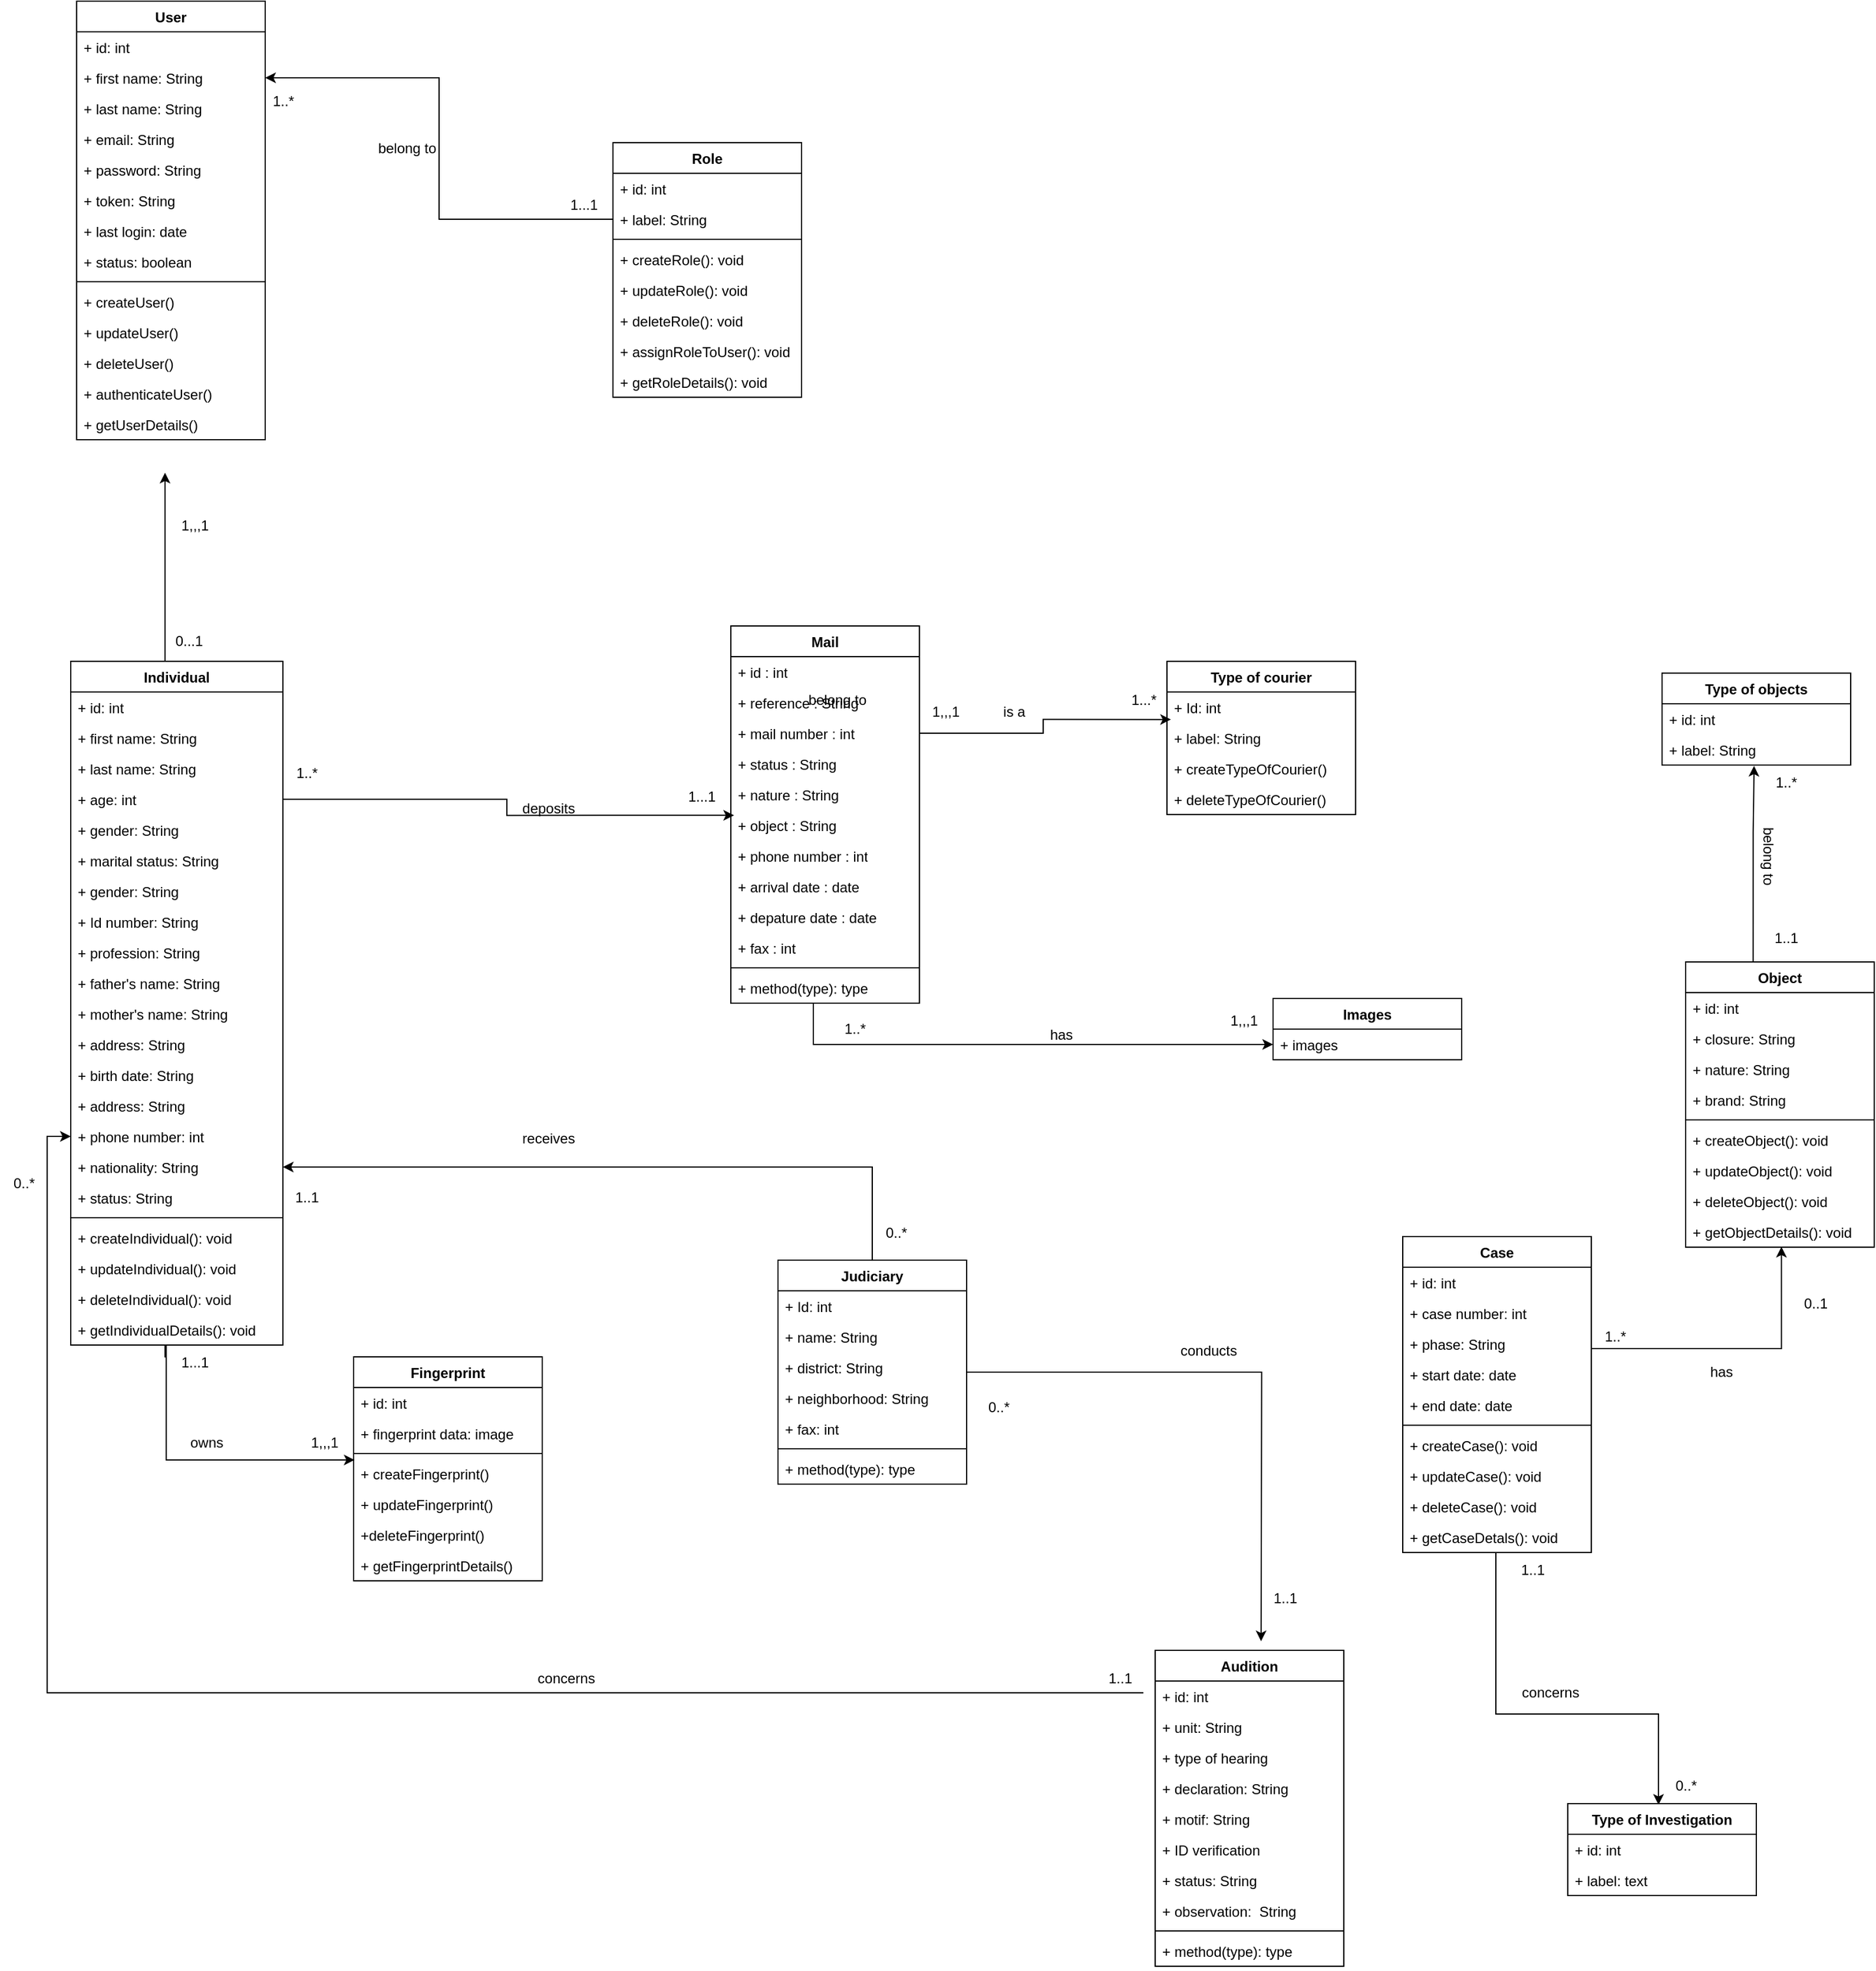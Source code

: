 <mxfile version="24.6.4" type="github" pages="2">
  <diagram name="Classdigram" id="vn9K8ugdKK19ClH5_ukw">
    <mxGraphModel dx="1034" dy="1628" grid="1" gridSize="10" guides="1" tooltips="1" connect="1" arrows="1" fold="1" page="1" pageScale="1" pageWidth="827" pageHeight="1169" math="0" shadow="0">
      <root>
        <mxCell id="0" />
        <mxCell id="1" parent="0" />
        <mxCell id="R2N7xP3j_3x28MJ2ADYX-1" value="User" style="swimlane;fontStyle=1;align=center;verticalAlign=top;childLayout=stackLayout;horizontal=1;startSize=26;horizontalStack=0;resizeParent=1;resizeParentMax=0;resizeLast=0;collapsible=1;marginBottom=0;whiteSpace=wrap;html=1;" parent="1" vertex="1">
          <mxGeometry x="65" y="-230" width="160" height="372" as="geometry" />
        </mxCell>
        <mxCell id="R2N7xP3j_3x28MJ2ADYX-2" value="+ id: int" style="text;strokeColor=none;fillColor=none;align=left;verticalAlign=top;spacingLeft=4;spacingRight=4;overflow=hidden;rotatable=0;points=[[0,0.5],[1,0.5]];portConstraint=eastwest;whiteSpace=wrap;html=1;" parent="R2N7xP3j_3x28MJ2ADYX-1" vertex="1">
          <mxGeometry y="26" width="160" height="26" as="geometry" />
        </mxCell>
        <mxCell id="R2N7xP3j_3x28MJ2ADYX-14" value="+ first name: String" style="text;strokeColor=none;fillColor=none;align=left;verticalAlign=top;spacingLeft=4;spacingRight=4;overflow=hidden;rotatable=0;points=[[0,0.5],[1,0.5]];portConstraint=eastwest;whiteSpace=wrap;html=1;" parent="R2N7xP3j_3x28MJ2ADYX-1" vertex="1">
          <mxGeometry y="52" width="160" height="26" as="geometry" />
        </mxCell>
        <mxCell id="R2N7xP3j_3x28MJ2ADYX-13" value="+ last name: String" style="text;strokeColor=none;fillColor=none;align=left;verticalAlign=top;spacingLeft=4;spacingRight=4;overflow=hidden;rotatable=0;points=[[0,0.5],[1,0.5]];portConstraint=eastwest;whiteSpace=wrap;html=1;" parent="R2N7xP3j_3x28MJ2ADYX-1" vertex="1">
          <mxGeometry y="78" width="160" height="26" as="geometry" />
        </mxCell>
        <mxCell id="R2N7xP3j_3x28MJ2ADYX-17" value="+ email: String" style="text;strokeColor=none;fillColor=none;align=left;verticalAlign=top;spacingLeft=4;spacingRight=4;overflow=hidden;rotatable=0;points=[[0,0.5],[1,0.5]];portConstraint=eastwest;whiteSpace=wrap;html=1;" parent="R2N7xP3j_3x28MJ2ADYX-1" vertex="1">
          <mxGeometry y="104" width="160" height="26" as="geometry" />
        </mxCell>
        <mxCell id="R2N7xP3j_3x28MJ2ADYX-16" value="+ password: String" style="text;strokeColor=none;fillColor=none;align=left;verticalAlign=top;spacingLeft=4;spacingRight=4;overflow=hidden;rotatable=0;points=[[0,0.5],[1,0.5]];portConstraint=eastwest;whiteSpace=wrap;html=1;" parent="R2N7xP3j_3x28MJ2ADYX-1" vertex="1">
          <mxGeometry y="130" width="160" height="26" as="geometry" />
        </mxCell>
        <mxCell id="R2N7xP3j_3x28MJ2ADYX-18" value="+ token: String" style="text;strokeColor=none;fillColor=none;align=left;verticalAlign=top;spacingLeft=4;spacingRight=4;overflow=hidden;rotatable=0;points=[[0,0.5],[1,0.5]];portConstraint=eastwest;whiteSpace=wrap;html=1;" parent="R2N7xP3j_3x28MJ2ADYX-1" vertex="1">
          <mxGeometry y="156" width="160" height="26" as="geometry" />
        </mxCell>
        <mxCell id="R2N7xP3j_3x28MJ2ADYX-20" value="+ last login: date" style="text;strokeColor=none;fillColor=none;align=left;verticalAlign=top;spacingLeft=4;spacingRight=4;overflow=hidden;rotatable=0;points=[[0,0.5],[1,0.5]];portConstraint=eastwest;whiteSpace=wrap;html=1;" parent="R2N7xP3j_3x28MJ2ADYX-1" vertex="1">
          <mxGeometry y="182" width="160" height="26" as="geometry" />
        </mxCell>
        <mxCell id="R2N7xP3j_3x28MJ2ADYX-19" value="+ status: boolean" style="text;strokeColor=none;fillColor=none;align=left;verticalAlign=top;spacingLeft=4;spacingRight=4;overflow=hidden;rotatable=0;points=[[0,0.5],[1,0.5]];portConstraint=eastwest;whiteSpace=wrap;html=1;" parent="R2N7xP3j_3x28MJ2ADYX-1" vertex="1">
          <mxGeometry y="208" width="160" height="26" as="geometry" />
        </mxCell>
        <mxCell id="R2N7xP3j_3x28MJ2ADYX-3" value="" style="line;strokeWidth=1;fillColor=none;align=left;verticalAlign=middle;spacingTop=-1;spacingLeft=3;spacingRight=3;rotatable=0;labelPosition=right;points=[];portConstraint=eastwest;strokeColor=inherit;" parent="R2N7xP3j_3x28MJ2ADYX-1" vertex="1">
          <mxGeometry y="234" width="160" height="8" as="geometry" />
        </mxCell>
        <mxCell id="R2N7xP3j_3x28MJ2ADYX-4" value="+ createUser()" style="text;strokeColor=none;fillColor=none;align=left;verticalAlign=top;spacingLeft=4;spacingRight=4;overflow=hidden;rotatable=0;points=[[0,0.5],[1,0.5]];portConstraint=eastwest;whiteSpace=wrap;html=1;" parent="R2N7xP3j_3x28MJ2ADYX-1" vertex="1">
          <mxGeometry y="242" width="160" height="26" as="geometry" />
        </mxCell>
        <mxCell id="VdqHm_Va65Y9FUWxIP6M-1" value="+ updateUser()" style="text;strokeColor=none;fillColor=none;align=left;verticalAlign=top;spacingLeft=4;spacingRight=4;overflow=hidden;rotatable=0;points=[[0,0.5],[1,0.5]];portConstraint=eastwest;whiteSpace=wrap;html=1;" parent="R2N7xP3j_3x28MJ2ADYX-1" vertex="1">
          <mxGeometry y="268" width="160" height="26" as="geometry" />
        </mxCell>
        <mxCell id="VdqHm_Va65Y9FUWxIP6M-2" value="+ deleteUser()" style="text;strokeColor=none;fillColor=none;align=left;verticalAlign=top;spacingLeft=4;spacingRight=4;overflow=hidden;rotatable=0;points=[[0,0.5],[1,0.5]];portConstraint=eastwest;whiteSpace=wrap;html=1;" parent="R2N7xP3j_3x28MJ2ADYX-1" vertex="1">
          <mxGeometry y="294" width="160" height="26" as="geometry" />
        </mxCell>
        <mxCell id="VdqHm_Va65Y9FUWxIP6M-3" value="+ authenticateUser()" style="text;strokeColor=none;fillColor=none;align=left;verticalAlign=top;spacingLeft=4;spacingRight=4;overflow=hidden;rotatable=0;points=[[0,0.5],[1,0.5]];portConstraint=eastwest;whiteSpace=wrap;html=1;" parent="R2N7xP3j_3x28MJ2ADYX-1" vertex="1">
          <mxGeometry y="320" width="160" height="26" as="geometry" />
        </mxCell>
        <mxCell id="VdqHm_Va65Y9FUWxIP6M-4" value="+ getUserDetails()" style="text;strokeColor=none;fillColor=none;align=left;verticalAlign=top;spacingLeft=4;spacingRight=4;overflow=hidden;rotatable=0;points=[[0,0.5],[1,0.5]];portConstraint=eastwest;whiteSpace=wrap;html=1;" parent="R2N7xP3j_3x28MJ2ADYX-1" vertex="1">
          <mxGeometry y="346" width="160" height="26" as="geometry" />
        </mxCell>
        <mxCell id="R2N7xP3j_3x28MJ2ADYX-5" value="Role" style="swimlane;fontStyle=1;align=center;verticalAlign=top;childLayout=stackLayout;horizontal=1;startSize=26;horizontalStack=0;resizeParent=1;resizeParentMax=0;resizeLast=0;collapsible=1;marginBottom=0;whiteSpace=wrap;html=1;" parent="1" vertex="1">
          <mxGeometry x="520" y="-110" width="160" height="216" as="geometry" />
        </mxCell>
        <mxCell id="R2N7xP3j_3x28MJ2ADYX-21" value="+ id: int" style="text;strokeColor=none;fillColor=none;align=left;verticalAlign=top;spacingLeft=4;spacingRight=4;overflow=hidden;rotatable=0;points=[[0,0.5],[1,0.5]];portConstraint=eastwest;whiteSpace=wrap;html=1;" parent="R2N7xP3j_3x28MJ2ADYX-5" vertex="1">
          <mxGeometry y="26" width="160" height="26" as="geometry" />
        </mxCell>
        <mxCell id="R2N7xP3j_3x28MJ2ADYX-6" value="+ label: String" style="text;strokeColor=none;fillColor=none;align=left;verticalAlign=top;spacingLeft=4;spacingRight=4;overflow=hidden;rotatable=0;points=[[0,0.5],[1,0.5]];portConstraint=eastwest;whiteSpace=wrap;html=1;" parent="R2N7xP3j_3x28MJ2ADYX-5" vertex="1">
          <mxGeometry y="52" width="160" height="26" as="geometry" />
        </mxCell>
        <mxCell id="R2N7xP3j_3x28MJ2ADYX-7" value="" style="line;strokeWidth=1;fillColor=none;align=left;verticalAlign=middle;spacingTop=-1;spacingLeft=3;spacingRight=3;rotatable=0;labelPosition=right;points=[];portConstraint=eastwest;strokeColor=inherit;" parent="R2N7xP3j_3x28MJ2ADYX-5" vertex="1">
          <mxGeometry y="78" width="160" height="8" as="geometry" />
        </mxCell>
        <mxCell id="R2N7xP3j_3x28MJ2ADYX-8" value="+ createRole(): void" style="text;strokeColor=none;fillColor=none;align=left;verticalAlign=top;spacingLeft=4;spacingRight=4;overflow=hidden;rotatable=0;points=[[0,0.5],[1,0.5]];portConstraint=eastwest;whiteSpace=wrap;html=1;" parent="R2N7xP3j_3x28MJ2ADYX-5" vertex="1">
          <mxGeometry y="86" width="160" height="26" as="geometry" />
        </mxCell>
        <mxCell id="VdqHm_Va65Y9FUWxIP6M-5" value="+ updateRole(): void" style="text;strokeColor=none;fillColor=none;align=left;verticalAlign=top;spacingLeft=4;spacingRight=4;overflow=hidden;rotatable=0;points=[[0,0.5],[1,0.5]];portConstraint=eastwest;whiteSpace=wrap;html=1;" parent="R2N7xP3j_3x28MJ2ADYX-5" vertex="1">
          <mxGeometry y="112" width="160" height="26" as="geometry" />
        </mxCell>
        <mxCell id="VdqHm_Va65Y9FUWxIP6M-6" value="+ deleteRole(): void" style="text;strokeColor=none;fillColor=none;align=left;verticalAlign=top;spacingLeft=4;spacingRight=4;overflow=hidden;rotatable=0;points=[[0,0.5],[1,0.5]];portConstraint=eastwest;whiteSpace=wrap;html=1;" parent="R2N7xP3j_3x28MJ2ADYX-5" vertex="1">
          <mxGeometry y="138" width="160" height="26" as="geometry" />
        </mxCell>
        <mxCell id="VdqHm_Va65Y9FUWxIP6M-7" value="+ assignRoleToUser(): void" style="text;strokeColor=none;fillColor=none;align=left;verticalAlign=top;spacingLeft=4;spacingRight=4;overflow=hidden;rotatable=0;points=[[0,0.5],[1,0.5]];portConstraint=eastwest;whiteSpace=wrap;html=1;" parent="R2N7xP3j_3x28MJ2ADYX-5" vertex="1">
          <mxGeometry y="164" width="160" height="26" as="geometry" />
        </mxCell>
        <mxCell id="VdqHm_Va65Y9FUWxIP6M-8" value="+ getRoleDetails(): void" style="text;strokeColor=none;fillColor=none;align=left;verticalAlign=top;spacingLeft=4;spacingRight=4;overflow=hidden;rotatable=0;points=[[0,0.5],[1,0.5]];portConstraint=eastwest;whiteSpace=wrap;html=1;" parent="R2N7xP3j_3x28MJ2ADYX-5" vertex="1">
          <mxGeometry y="190" width="160" height="26" as="geometry" />
        </mxCell>
        <mxCell id="R2N7xP3j_3x28MJ2ADYX-9" value="Individual&lt;div&gt;&lt;br&gt;&lt;/div&gt;" style="swimlane;fontStyle=1;align=center;verticalAlign=top;childLayout=stackLayout;horizontal=1;startSize=26;horizontalStack=0;resizeParent=1;resizeParentMax=0;resizeLast=0;collapsible=1;marginBottom=0;whiteSpace=wrap;html=1;" parent="1" vertex="1">
          <mxGeometry x="60" y="330" width="180" height="580" as="geometry" />
        </mxCell>
        <mxCell id="R2N7xP3j_3x28MJ2ADYX-10" value="+ id: int" style="text;strokeColor=none;fillColor=none;align=left;verticalAlign=top;spacingLeft=4;spacingRight=4;overflow=hidden;rotatable=0;points=[[0,0.5],[1,0.5]];portConstraint=eastwest;whiteSpace=wrap;html=1;" parent="R2N7xP3j_3x28MJ2ADYX-9" vertex="1">
          <mxGeometry y="26" width="180" height="26" as="geometry" />
        </mxCell>
        <mxCell id="R2N7xP3j_3x28MJ2ADYX-27" value="+ first name: String" style="text;strokeColor=none;fillColor=none;align=left;verticalAlign=top;spacingLeft=4;spacingRight=4;overflow=hidden;rotatable=0;points=[[0,0.5],[1,0.5]];portConstraint=eastwest;whiteSpace=wrap;html=1;" parent="R2N7xP3j_3x28MJ2ADYX-9" vertex="1">
          <mxGeometry y="52" width="180" height="26" as="geometry" />
        </mxCell>
        <mxCell id="R2N7xP3j_3x28MJ2ADYX-26" value="+ last name: String" style="text;strokeColor=none;fillColor=none;align=left;verticalAlign=top;spacingLeft=4;spacingRight=4;overflow=hidden;rotatable=0;points=[[0,0.5],[1,0.5]];portConstraint=eastwest;whiteSpace=wrap;html=1;" parent="R2N7xP3j_3x28MJ2ADYX-9" vertex="1">
          <mxGeometry y="78" width="180" height="26" as="geometry" />
        </mxCell>
        <mxCell id="R2N7xP3j_3x28MJ2ADYX-30" value="+ age: int" style="text;strokeColor=none;fillColor=none;align=left;verticalAlign=top;spacingLeft=4;spacingRight=4;overflow=hidden;rotatable=0;points=[[0,0.5],[1,0.5]];portConstraint=eastwest;whiteSpace=wrap;html=1;" parent="R2N7xP3j_3x28MJ2ADYX-9" vertex="1">
          <mxGeometry y="104" width="180" height="26" as="geometry" />
        </mxCell>
        <mxCell id="R2N7xP3j_3x28MJ2ADYX-28" value="+ gender: String" style="text;strokeColor=none;fillColor=none;align=left;verticalAlign=top;spacingLeft=4;spacingRight=4;overflow=hidden;rotatable=0;points=[[0,0.5],[1,0.5]];portConstraint=eastwest;whiteSpace=wrap;html=1;" parent="R2N7xP3j_3x28MJ2ADYX-9" vertex="1">
          <mxGeometry y="130" width="180" height="26" as="geometry" />
        </mxCell>
        <mxCell id="R2N7xP3j_3x28MJ2ADYX-29" value="+ marital status: String" style="text;strokeColor=none;fillColor=none;align=left;verticalAlign=top;spacingLeft=4;spacingRight=4;overflow=hidden;rotatable=0;points=[[0,0.5],[1,0.5]];portConstraint=eastwest;whiteSpace=wrap;html=1;" parent="R2N7xP3j_3x28MJ2ADYX-9" vertex="1">
          <mxGeometry y="156" width="180" height="26" as="geometry" />
        </mxCell>
        <mxCell id="R2N7xP3j_3x28MJ2ADYX-32" value="+ gender: String" style="text;strokeColor=none;fillColor=none;align=left;verticalAlign=top;spacingLeft=4;spacingRight=4;overflow=hidden;rotatable=0;points=[[0,0.5],[1,0.5]];portConstraint=eastwest;whiteSpace=wrap;html=1;" parent="R2N7xP3j_3x28MJ2ADYX-9" vertex="1">
          <mxGeometry y="182" width="180" height="26" as="geometry" />
        </mxCell>
        <mxCell id="R2N7xP3j_3x28MJ2ADYX-33" value="+ Id number: String" style="text;strokeColor=none;fillColor=none;align=left;verticalAlign=top;spacingLeft=4;spacingRight=4;overflow=hidden;rotatable=0;points=[[0,0.5],[1,0.5]];portConstraint=eastwest;whiteSpace=wrap;html=1;" parent="R2N7xP3j_3x28MJ2ADYX-9" vertex="1">
          <mxGeometry y="208" width="180" height="26" as="geometry" />
        </mxCell>
        <mxCell id="R2N7xP3j_3x28MJ2ADYX-31" value="+ profession: String" style="text;strokeColor=none;fillColor=none;align=left;verticalAlign=top;spacingLeft=4;spacingRight=4;overflow=hidden;rotatable=0;points=[[0,0.5],[1,0.5]];portConstraint=eastwest;whiteSpace=wrap;html=1;" parent="R2N7xP3j_3x28MJ2ADYX-9" vertex="1">
          <mxGeometry y="234" width="180" height="26" as="geometry" />
        </mxCell>
        <mxCell id="R2N7xP3j_3x28MJ2ADYX-34" value="+ father&#39;s name: String" style="text;strokeColor=none;fillColor=none;align=left;verticalAlign=top;spacingLeft=4;spacingRight=4;overflow=hidden;rotatable=0;points=[[0,0.5],[1,0.5]];portConstraint=eastwest;whiteSpace=wrap;html=1;" parent="R2N7xP3j_3x28MJ2ADYX-9" vertex="1">
          <mxGeometry y="260" width="180" height="26" as="geometry" />
        </mxCell>
        <mxCell id="R2N7xP3j_3x28MJ2ADYX-38" value="+ mother&#39;s name: String" style="text;strokeColor=none;fillColor=none;align=left;verticalAlign=top;spacingLeft=4;spacingRight=4;overflow=hidden;rotatable=0;points=[[0,0.5],[1,0.5]];portConstraint=eastwest;whiteSpace=wrap;html=1;" parent="R2N7xP3j_3x28MJ2ADYX-9" vertex="1">
          <mxGeometry y="286" width="180" height="26" as="geometry" />
        </mxCell>
        <mxCell id="R2N7xP3j_3x28MJ2ADYX-37" value="+ address: String" style="text;strokeColor=none;fillColor=none;align=left;verticalAlign=top;spacingLeft=4;spacingRight=4;overflow=hidden;rotatable=0;points=[[0,0.5],[1,0.5]];portConstraint=eastwest;whiteSpace=wrap;html=1;" parent="R2N7xP3j_3x28MJ2ADYX-9" vertex="1">
          <mxGeometry y="312" width="180" height="26" as="geometry" />
        </mxCell>
        <mxCell id="R2N7xP3j_3x28MJ2ADYX-36" value="+ birth date: String" style="text;strokeColor=none;fillColor=none;align=left;verticalAlign=top;spacingLeft=4;spacingRight=4;overflow=hidden;rotatable=0;points=[[0,0.5],[1,0.5]];portConstraint=eastwest;whiteSpace=wrap;html=1;" parent="R2N7xP3j_3x28MJ2ADYX-9" vertex="1">
          <mxGeometry y="338" width="180" height="26" as="geometry" />
        </mxCell>
        <mxCell id="R2N7xP3j_3x28MJ2ADYX-40" value="+ address: String" style="text;strokeColor=none;fillColor=none;align=left;verticalAlign=top;spacingLeft=4;spacingRight=4;overflow=hidden;rotatable=0;points=[[0,0.5],[1,0.5]];portConstraint=eastwest;whiteSpace=wrap;html=1;" parent="R2N7xP3j_3x28MJ2ADYX-9" vertex="1">
          <mxGeometry y="364" width="180" height="26" as="geometry" />
        </mxCell>
        <mxCell id="R2N7xP3j_3x28MJ2ADYX-41" value="+ phone number: int" style="text;strokeColor=none;fillColor=none;align=left;verticalAlign=top;spacingLeft=4;spacingRight=4;overflow=hidden;rotatable=0;points=[[0,0.5],[1,0.5]];portConstraint=eastwest;whiteSpace=wrap;html=1;" parent="R2N7xP3j_3x28MJ2ADYX-9" vertex="1">
          <mxGeometry y="390" width="180" height="26" as="geometry" />
        </mxCell>
        <mxCell id="R2N7xP3j_3x28MJ2ADYX-39" value="+ nationality: String" style="text;strokeColor=none;fillColor=none;align=left;verticalAlign=top;spacingLeft=4;spacingRight=4;overflow=hidden;rotatable=0;points=[[0,0.5],[1,0.5]];portConstraint=eastwest;whiteSpace=wrap;html=1;" parent="R2N7xP3j_3x28MJ2ADYX-9" vertex="1">
          <mxGeometry y="416" width="180" height="26" as="geometry" />
        </mxCell>
        <mxCell id="R2N7xP3j_3x28MJ2ADYX-35" value="+ status: String" style="text;strokeColor=none;fillColor=none;align=left;verticalAlign=top;spacingLeft=4;spacingRight=4;overflow=hidden;rotatable=0;points=[[0,0.5],[1,0.5]];portConstraint=eastwest;whiteSpace=wrap;html=1;" parent="R2N7xP3j_3x28MJ2ADYX-9" vertex="1">
          <mxGeometry y="442" width="180" height="26" as="geometry" />
        </mxCell>
        <mxCell id="R2N7xP3j_3x28MJ2ADYX-11" value="" style="line;strokeWidth=1;fillColor=none;align=left;verticalAlign=middle;spacingTop=-1;spacingLeft=3;spacingRight=3;rotatable=0;labelPosition=right;points=[];portConstraint=eastwest;strokeColor=inherit;" parent="R2N7xP3j_3x28MJ2ADYX-9" vertex="1">
          <mxGeometry y="468" width="180" height="8" as="geometry" />
        </mxCell>
        <mxCell id="R2N7xP3j_3x28MJ2ADYX-12" value="+ createIndividual(): void" style="text;strokeColor=none;fillColor=none;align=left;verticalAlign=top;spacingLeft=4;spacingRight=4;overflow=hidden;rotatable=0;points=[[0,0.5],[1,0.5]];portConstraint=eastwest;whiteSpace=wrap;html=1;" parent="R2N7xP3j_3x28MJ2ADYX-9" vertex="1">
          <mxGeometry y="476" width="180" height="26" as="geometry" />
        </mxCell>
        <mxCell id="VdqHm_Va65Y9FUWxIP6M-9" value="+ updateIndividual(): void" style="text;strokeColor=none;fillColor=none;align=left;verticalAlign=top;spacingLeft=4;spacingRight=4;overflow=hidden;rotatable=0;points=[[0,0.5],[1,0.5]];portConstraint=eastwest;whiteSpace=wrap;html=1;" parent="R2N7xP3j_3x28MJ2ADYX-9" vertex="1">
          <mxGeometry y="502" width="180" height="26" as="geometry" />
        </mxCell>
        <mxCell id="VdqHm_Va65Y9FUWxIP6M-10" value="+ deleteIndividual(): void" style="text;strokeColor=none;fillColor=none;align=left;verticalAlign=top;spacingLeft=4;spacingRight=4;overflow=hidden;rotatable=0;points=[[0,0.5],[1,0.5]];portConstraint=eastwest;whiteSpace=wrap;html=1;" parent="R2N7xP3j_3x28MJ2ADYX-9" vertex="1">
          <mxGeometry y="528" width="180" height="26" as="geometry" />
        </mxCell>
        <mxCell id="VdqHm_Va65Y9FUWxIP6M-11" value="+ getIndividualDetails(): void" style="text;strokeColor=none;fillColor=none;align=left;verticalAlign=top;spacingLeft=4;spacingRight=4;overflow=hidden;rotatable=0;points=[[0,0.5],[1,0.5]];portConstraint=eastwest;whiteSpace=wrap;html=1;" parent="R2N7xP3j_3x28MJ2ADYX-9" vertex="1">
          <mxGeometry y="554" width="180" height="26" as="geometry" />
        </mxCell>
        <mxCell id="R2N7xP3j_3x28MJ2ADYX-22" style="edgeStyle=orthogonalEdgeStyle;rounded=0;orthogonalLoop=1;jettySize=auto;html=1;" parent="1" source="R2N7xP3j_3x28MJ2ADYX-6" target="R2N7xP3j_3x28MJ2ADYX-14" edge="1">
          <mxGeometry relative="1" as="geometry">
            <mxPoint x="230" y="-47" as="targetPoint" />
          </mxGeometry>
        </mxCell>
        <mxCell id="R2N7xP3j_3x28MJ2ADYX-23" value="1..*" style="text;html=1;align=center;verticalAlign=middle;resizable=0;points=[];autosize=1;strokeColor=none;fillColor=none;" parent="1" vertex="1">
          <mxGeometry x="220" y="-160" width="40" height="30" as="geometry" />
        </mxCell>
        <mxCell id="R2N7xP3j_3x28MJ2ADYX-24" value="1...1" style="text;html=1;align=center;verticalAlign=middle;resizable=0;points=[];autosize=1;strokeColor=none;fillColor=none;" parent="1" vertex="1">
          <mxGeometry x="470" y="-72" width="50" height="30" as="geometry" />
        </mxCell>
        <mxCell id="R2N7xP3j_3x28MJ2ADYX-42" value="Fingerprint" style="swimlane;fontStyle=1;align=center;verticalAlign=top;childLayout=stackLayout;horizontal=1;startSize=26;horizontalStack=0;resizeParent=1;resizeParentMax=0;resizeLast=0;collapsible=1;marginBottom=0;whiteSpace=wrap;html=1;" parent="1" vertex="1">
          <mxGeometry x="300" y="920" width="160" height="190" as="geometry" />
        </mxCell>
        <mxCell id="R2N7xP3j_3x28MJ2ADYX-43" value="+ id: int" style="text;strokeColor=none;fillColor=none;align=left;verticalAlign=top;spacingLeft=4;spacingRight=4;overflow=hidden;rotatable=0;points=[[0,0.5],[1,0.5]];portConstraint=eastwest;whiteSpace=wrap;html=1;" parent="R2N7xP3j_3x28MJ2ADYX-42" vertex="1">
          <mxGeometry y="26" width="160" height="26" as="geometry" />
        </mxCell>
        <mxCell id="R2N7xP3j_3x28MJ2ADYX-50" value="+ fingerprint data: image&amp;nbsp;" style="text;strokeColor=none;fillColor=none;align=left;verticalAlign=top;spacingLeft=4;spacingRight=4;overflow=hidden;rotatable=0;points=[[0,0.5],[1,0.5]];portConstraint=eastwest;whiteSpace=wrap;html=1;" parent="R2N7xP3j_3x28MJ2ADYX-42" vertex="1">
          <mxGeometry y="52" width="160" height="26" as="geometry" />
        </mxCell>
        <mxCell id="R2N7xP3j_3x28MJ2ADYX-44" value="" style="line;strokeWidth=1;fillColor=none;align=left;verticalAlign=middle;spacingTop=-1;spacingLeft=3;spacingRight=3;rotatable=0;labelPosition=right;points=[];portConstraint=eastwest;strokeColor=inherit;" parent="R2N7xP3j_3x28MJ2ADYX-42" vertex="1">
          <mxGeometry y="78" width="160" height="8" as="geometry" />
        </mxCell>
        <mxCell id="R2N7xP3j_3x28MJ2ADYX-45" value="+ createFingerprint()" style="text;strokeColor=none;fillColor=none;align=left;verticalAlign=top;spacingLeft=4;spacingRight=4;overflow=hidden;rotatable=0;points=[[0,0.5],[1,0.5]];portConstraint=eastwest;whiteSpace=wrap;html=1;" parent="R2N7xP3j_3x28MJ2ADYX-42" vertex="1">
          <mxGeometry y="86" width="160" height="26" as="geometry" />
        </mxCell>
        <mxCell id="VdqHm_Va65Y9FUWxIP6M-12" value="+ updateFingerprint()" style="text;strokeColor=none;fillColor=none;align=left;verticalAlign=top;spacingLeft=4;spacingRight=4;overflow=hidden;rotatable=0;points=[[0,0.5],[1,0.5]];portConstraint=eastwest;whiteSpace=wrap;html=1;" parent="R2N7xP3j_3x28MJ2ADYX-42" vertex="1">
          <mxGeometry y="112" width="160" height="26" as="geometry" />
        </mxCell>
        <mxCell id="VdqHm_Va65Y9FUWxIP6M-13" value="+deleteFingerprint()" style="text;strokeColor=none;fillColor=none;align=left;verticalAlign=top;spacingLeft=4;spacingRight=4;overflow=hidden;rotatable=0;points=[[0,0.5],[1,0.5]];portConstraint=eastwest;whiteSpace=wrap;html=1;" parent="R2N7xP3j_3x28MJ2ADYX-42" vertex="1">
          <mxGeometry y="138" width="160" height="26" as="geometry" />
        </mxCell>
        <mxCell id="VdqHm_Va65Y9FUWxIP6M-14" value="+ getFingerprintDetails()" style="text;strokeColor=none;fillColor=none;align=left;verticalAlign=top;spacingLeft=4;spacingRight=4;overflow=hidden;rotatable=0;points=[[0,0.5],[1,0.5]];portConstraint=eastwest;whiteSpace=wrap;html=1;" parent="R2N7xP3j_3x28MJ2ADYX-42" vertex="1">
          <mxGeometry y="164" width="160" height="26" as="geometry" />
        </mxCell>
        <mxCell id="R2N7xP3j_3x28MJ2ADYX-46" value="Type of courier" style="swimlane;fontStyle=1;align=center;verticalAlign=top;childLayout=stackLayout;horizontal=1;startSize=26;horizontalStack=0;resizeParent=1;resizeParentMax=0;resizeLast=0;collapsible=1;marginBottom=0;whiteSpace=wrap;html=1;" parent="1" vertex="1">
          <mxGeometry x="990" y="330" width="160" height="130" as="geometry" />
        </mxCell>
        <mxCell id="R2N7xP3j_3x28MJ2ADYX-47" value="+ Id: int" style="text;strokeColor=none;fillColor=none;align=left;verticalAlign=top;spacingLeft=4;spacingRight=4;overflow=hidden;rotatable=0;points=[[0,0.5],[1,0.5]];portConstraint=eastwest;whiteSpace=wrap;html=1;" parent="R2N7xP3j_3x28MJ2ADYX-46" vertex="1">
          <mxGeometry y="26" width="160" height="26" as="geometry" />
        </mxCell>
        <mxCell id="R2N7xP3j_3x28MJ2ADYX-51" value="+ label: String" style="text;strokeColor=none;fillColor=none;align=left;verticalAlign=top;spacingLeft=4;spacingRight=4;overflow=hidden;rotatable=0;points=[[0,0.5],[1,0.5]];portConstraint=eastwest;whiteSpace=wrap;html=1;" parent="R2N7xP3j_3x28MJ2ADYX-46" vertex="1">
          <mxGeometry y="52" width="160" height="26" as="geometry" />
        </mxCell>
        <mxCell id="VdqHm_Va65Y9FUWxIP6M-15" value="+ createTypeOfCourier()" style="text;strokeColor=none;fillColor=none;align=left;verticalAlign=top;spacingLeft=4;spacingRight=4;overflow=hidden;rotatable=0;points=[[0,0.5],[1,0.5]];portConstraint=eastwest;whiteSpace=wrap;html=1;" parent="R2N7xP3j_3x28MJ2ADYX-46" vertex="1">
          <mxGeometry y="78" width="160" height="26" as="geometry" />
        </mxCell>
        <mxCell id="VdqHm_Va65Y9FUWxIP6M-16" value="+ deleteTypeOfCourier()" style="text;strokeColor=none;fillColor=none;align=left;verticalAlign=top;spacingLeft=4;spacingRight=4;overflow=hidden;rotatable=0;points=[[0,0.5],[1,0.5]];portConstraint=eastwest;whiteSpace=wrap;html=1;" parent="R2N7xP3j_3x28MJ2ADYX-46" vertex="1">
          <mxGeometry y="104" width="160" height="26" as="geometry" />
        </mxCell>
        <mxCell id="-MBzmFut7ocBN49-wd0r-25" style="edgeStyle=orthogonalEdgeStyle;rounded=0;orthogonalLoop=1;jettySize=auto;html=1;entryX=1;entryY=0.5;entryDx=0;entryDy=0;" parent="1" source="R2N7xP3j_3x28MJ2ADYX-52" target="R2N7xP3j_3x28MJ2ADYX-39" edge="1">
          <mxGeometry relative="1" as="geometry" />
        </mxCell>
        <mxCell id="R2N7xP3j_3x28MJ2ADYX-52" value="Judiciary" style="swimlane;fontStyle=1;align=center;verticalAlign=top;childLayout=stackLayout;horizontal=1;startSize=26;horizontalStack=0;resizeParent=1;resizeParentMax=0;resizeLast=0;collapsible=1;marginBottom=0;whiteSpace=wrap;html=1;" parent="1" vertex="1">
          <mxGeometry x="660" y="838" width="160" height="190" as="geometry" />
        </mxCell>
        <mxCell id="R2N7xP3j_3x28MJ2ADYX-56" value="+ Id: int" style="text;strokeColor=none;fillColor=none;align=left;verticalAlign=top;spacingLeft=4;spacingRight=4;overflow=hidden;rotatable=0;points=[[0,0.5],[1,0.5]];portConstraint=eastwest;whiteSpace=wrap;html=1;" parent="R2N7xP3j_3x28MJ2ADYX-52" vertex="1">
          <mxGeometry y="26" width="160" height="26" as="geometry" />
        </mxCell>
        <mxCell id="R2N7xP3j_3x28MJ2ADYX-53" value="+ name: String" style="text;strokeColor=none;fillColor=none;align=left;verticalAlign=top;spacingLeft=4;spacingRight=4;overflow=hidden;rotatable=0;points=[[0,0.5],[1,0.5]];portConstraint=eastwest;whiteSpace=wrap;html=1;" parent="R2N7xP3j_3x28MJ2ADYX-52" vertex="1">
          <mxGeometry y="52" width="160" height="26" as="geometry" />
        </mxCell>
        <mxCell id="R2N7xP3j_3x28MJ2ADYX-58" value="+ district: String" style="text;strokeColor=none;fillColor=none;align=left;verticalAlign=top;spacingLeft=4;spacingRight=4;overflow=hidden;rotatable=0;points=[[0,0.5],[1,0.5]];portConstraint=eastwest;whiteSpace=wrap;html=1;" parent="R2N7xP3j_3x28MJ2ADYX-52" vertex="1">
          <mxGeometry y="78" width="160" height="26" as="geometry" />
        </mxCell>
        <mxCell id="R2N7xP3j_3x28MJ2ADYX-57" value="+ neighborhood: String" style="text;strokeColor=none;fillColor=none;align=left;verticalAlign=top;spacingLeft=4;spacingRight=4;overflow=hidden;rotatable=0;points=[[0,0.5],[1,0.5]];portConstraint=eastwest;whiteSpace=wrap;html=1;" parent="R2N7xP3j_3x28MJ2ADYX-52" vertex="1">
          <mxGeometry y="104" width="160" height="26" as="geometry" />
        </mxCell>
        <mxCell id="R2N7xP3j_3x28MJ2ADYX-59" value="+ fax: int" style="text;strokeColor=none;fillColor=none;align=left;verticalAlign=top;spacingLeft=4;spacingRight=4;overflow=hidden;rotatable=0;points=[[0,0.5],[1,0.5]];portConstraint=eastwest;whiteSpace=wrap;html=1;" parent="R2N7xP3j_3x28MJ2ADYX-52" vertex="1">
          <mxGeometry y="130" width="160" height="26" as="geometry" />
        </mxCell>
        <mxCell id="R2N7xP3j_3x28MJ2ADYX-54" value="" style="line;strokeWidth=1;fillColor=none;align=left;verticalAlign=middle;spacingTop=-1;spacingLeft=3;spacingRight=3;rotatable=0;labelPosition=right;points=[];portConstraint=eastwest;strokeColor=inherit;" parent="R2N7xP3j_3x28MJ2ADYX-52" vertex="1">
          <mxGeometry y="156" width="160" height="8" as="geometry" />
        </mxCell>
        <mxCell id="R2N7xP3j_3x28MJ2ADYX-55" value="+ method(type): type" style="text;strokeColor=none;fillColor=none;align=left;verticalAlign=top;spacingLeft=4;spacingRight=4;overflow=hidden;rotatable=0;points=[[0,0.5],[1,0.5]];portConstraint=eastwest;whiteSpace=wrap;html=1;" parent="R2N7xP3j_3x28MJ2ADYX-52" vertex="1">
          <mxGeometry y="164" width="160" height="26" as="geometry" />
        </mxCell>
        <mxCell id="-MBzmFut7ocBN49-wd0r-30" style="edgeStyle=orthogonalEdgeStyle;rounded=0;orthogonalLoop=1;jettySize=auto;html=1;entryX=0.508;entryY=0.987;entryDx=0;entryDy=0;entryPerimeter=0;" parent="1" source="R2N7xP3j_3x28MJ2ADYX-60" edge="1" target="bxTtGdKHhGaSKpcLzmMz-10">
          <mxGeometry relative="1" as="geometry">
            <mxPoint x="1509" y="856" as="targetPoint" />
            <Array as="points">
              <mxPoint x="1511" y="913" />
            </Array>
          </mxGeometry>
        </mxCell>
        <mxCell id="-MBzmFut7ocBN49-wd0r-40" style="edgeStyle=orthogonalEdgeStyle;rounded=0;orthogonalLoop=1;jettySize=auto;html=1;" parent="1" edge="1" source="bxTtGdKHhGaSKpcLzmMz-7">
          <mxGeometry relative="1" as="geometry">
            <Array as="points">
              <mxPoint x="1269" y="1223" />
              <mxPoint x="1407" y="1223" />
            </Array>
            <mxPoint x="1269" y="1090" as="sourcePoint" />
            <mxPoint x="1407" y="1300" as="targetPoint" />
          </mxGeometry>
        </mxCell>
        <mxCell id="R2N7xP3j_3x28MJ2ADYX-60" value="Case" style="swimlane;fontStyle=1;align=center;verticalAlign=top;childLayout=stackLayout;horizontal=1;startSize=26;horizontalStack=0;resizeParent=1;resizeParentMax=0;resizeLast=0;collapsible=1;marginBottom=0;whiteSpace=wrap;html=1;" parent="1" vertex="1">
          <mxGeometry x="1190" y="818" width="160" height="268" as="geometry" />
        </mxCell>
        <mxCell id="R2N7xP3j_3x28MJ2ADYX-61" value="+ id: int" style="text;strokeColor=none;fillColor=none;align=left;verticalAlign=top;spacingLeft=4;spacingRight=4;overflow=hidden;rotatable=0;points=[[0,0.5],[1,0.5]];portConstraint=eastwest;whiteSpace=wrap;html=1;" parent="R2N7xP3j_3x28MJ2ADYX-60" vertex="1">
          <mxGeometry y="26" width="160" height="26" as="geometry" />
        </mxCell>
        <mxCell id="R2N7xP3j_3x28MJ2ADYX-72" value="+ case number: int" style="text;strokeColor=none;fillColor=none;align=left;verticalAlign=top;spacingLeft=4;spacingRight=4;overflow=hidden;rotatable=0;points=[[0,0.5],[1,0.5]];portConstraint=eastwest;whiteSpace=wrap;html=1;" parent="R2N7xP3j_3x28MJ2ADYX-60" vertex="1">
          <mxGeometry y="52" width="160" height="26" as="geometry" />
        </mxCell>
        <mxCell id="R2N7xP3j_3x28MJ2ADYX-64" value="+ phase: String" style="text;strokeColor=none;fillColor=none;align=left;verticalAlign=top;spacingLeft=4;spacingRight=4;overflow=hidden;rotatable=0;points=[[0,0.5],[1,0.5]];portConstraint=eastwest;whiteSpace=wrap;html=1;" parent="R2N7xP3j_3x28MJ2ADYX-60" vertex="1">
          <mxGeometry y="78" width="160" height="26" as="geometry" />
        </mxCell>
        <mxCell id="R2N7xP3j_3x28MJ2ADYX-65" value="+ start date: date" style="text;strokeColor=none;fillColor=none;align=left;verticalAlign=top;spacingLeft=4;spacingRight=4;overflow=hidden;rotatable=0;points=[[0,0.5],[1,0.5]];portConstraint=eastwest;whiteSpace=wrap;html=1;" parent="R2N7xP3j_3x28MJ2ADYX-60" vertex="1">
          <mxGeometry y="104" width="160" height="26" as="geometry" />
        </mxCell>
        <mxCell id="R2N7xP3j_3x28MJ2ADYX-73" value="+ end date: date" style="text;strokeColor=none;fillColor=none;align=left;verticalAlign=top;spacingLeft=4;spacingRight=4;overflow=hidden;rotatable=0;points=[[0,0.5],[1,0.5]];portConstraint=eastwest;whiteSpace=wrap;html=1;" parent="R2N7xP3j_3x28MJ2ADYX-60" vertex="1">
          <mxGeometry y="130" width="160" height="26" as="geometry" />
        </mxCell>
        <mxCell id="R2N7xP3j_3x28MJ2ADYX-62" value="" style="line;strokeWidth=1;fillColor=none;align=left;verticalAlign=middle;spacingTop=-1;spacingLeft=3;spacingRight=3;rotatable=0;labelPosition=right;points=[];portConstraint=eastwest;strokeColor=inherit;" parent="R2N7xP3j_3x28MJ2ADYX-60" vertex="1">
          <mxGeometry y="156" width="160" height="8" as="geometry" />
        </mxCell>
        <mxCell id="R2N7xP3j_3x28MJ2ADYX-63" value="+ createCase(): void" style="text;strokeColor=none;fillColor=none;align=left;verticalAlign=top;spacingLeft=4;spacingRight=4;overflow=hidden;rotatable=0;points=[[0,0.5],[1,0.5]];portConstraint=eastwest;whiteSpace=wrap;html=1;" parent="R2N7xP3j_3x28MJ2ADYX-60" vertex="1">
          <mxGeometry y="164" width="160" height="26" as="geometry" />
        </mxCell>
        <mxCell id="VdqHm_Va65Y9FUWxIP6M-17" value="+ updateCase(): void" style="text;strokeColor=none;fillColor=none;align=left;verticalAlign=top;spacingLeft=4;spacingRight=4;overflow=hidden;rotatable=0;points=[[0,0.5],[1,0.5]];portConstraint=eastwest;whiteSpace=wrap;html=1;" parent="R2N7xP3j_3x28MJ2ADYX-60" vertex="1">
          <mxGeometry y="190" width="160" height="26" as="geometry" />
        </mxCell>
        <mxCell id="VdqHm_Va65Y9FUWxIP6M-18" value="+ deleteCase(): void&lt;div&gt;&lt;br&gt;&lt;/div&gt;" style="text;strokeColor=none;fillColor=none;align=left;verticalAlign=top;spacingLeft=4;spacingRight=4;overflow=hidden;rotatable=0;points=[[0,0.5],[1,0.5]];portConstraint=eastwest;whiteSpace=wrap;html=1;" parent="R2N7xP3j_3x28MJ2ADYX-60" vertex="1">
          <mxGeometry y="216" width="160" height="26" as="geometry" />
        </mxCell>
        <mxCell id="bxTtGdKHhGaSKpcLzmMz-7" value="+ getCaseDetals(): void&lt;div&gt;&lt;br&gt;&lt;/div&gt;" style="text;strokeColor=none;fillColor=none;align=left;verticalAlign=top;spacingLeft=4;spacingRight=4;overflow=hidden;rotatable=0;points=[[0,0.5],[1,0.5]];portConstraint=eastwest;whiteSpace=wrap;html=1;" vertex="1" parent="R2N7xP3j_3x28MJ2ADYX-60">
          <mxGeometry y="242" width="160" height="26" as="geometry" />
        </mxCell>
        <mxCell id="-MBzmFut7ocBN49-wd0r-10" style="edgeStyle=orthogonalEdgeStyle;rounded=0;orthogonalLoop=1;jettySize=auto;html=1;entryX=0;entryY=0.5;entryDx=0;entryDy=0;" parent="1" source="R2N7xP3j_3x28MJ2ADYX-77" target="-OZkVkLgjQ3rGymfcx1w-19" edge="1">
          <mxGeometry relative="1" as="geometry">
            <mxPoint x="674.999" y="641.78" as="sourcePoint" />
            <mxPoint x="1055.74" y="664.222" as="targetPoint" />
            <Array as="points">
              <mxPoint x="690" y="655" />
            </Array>
          </mxGeometry>
        </mxCell>
        <mxCell id="R2N7xP3j_3x28MJ2ADYX-74" value="Mail" style="swimlane;fontStyle=1;align=center;verticalAlign=top;childLayout=stackLayout;horizontal=1;startSize=26;horizontalStack=0;resizeParent=1;resizeParentMax=0;resizeLast=0;collapsible=1;marginBottom=0;whiteSpace=wrap;html=1;" parent="1" vertex="1">
          <mxGeometry x="620" y="300" width="160" height="320" as="geometry" />
        </mxCell>
        <mxCell id="R2N7xP3j_3x28MJ2ADYX-75" value="+ id : int" style="text;strokeColor=none;fillColor=none;align=left;verticalAlign=top;spacingLeft=4;spacingRight=4;overflow=hidden;rotatable=0;points=[[0,0.5],[1,0.5]];portConstraint=eastwest;whiteSpace=wrap;html=1;" parent="R2N7xP3j_3x28MJ2ADYX-74" vertex="1">
          <mxGeometry y="26" width="160" height="26" as="geometry" />
        </mxCell>
        <mxCell id="R2N7xP3j_3x28MJ2ADYX-78" value="+ reference : String" style="text;strokeColor=none;fillColor=none;align=left;verticalAlign=top;spacingLeft=4;spacingRight=4;overflow=hidden;rotatable=0;points=[[0,0.5],[1,0.5]];portConstraint=eastwest;whiteSpace=wrap;html=1;" parent="R2N7xP3j_3x28MJ2ADYX-74" vertex="1">
          <mxGeometry y="52" width="160" height="26" as="geometry" />
        </mxCell>
        <mxCell id="R2N7xP3j_3x28MJ2ADYX-79" value="+ mail number : int" style="text;strokeColor=none;fillColor=none;align=left;verticalAlign=top;spacingLeft=4;spacingRight=4;overflow=hidden;rotatable=0;points=[[0,0.5],[1,0.5]];portConstraint=eastwest;whiteSpace=wrap;html=1;" parent="R2N7xP3j_3x28MJ2ADYX-74" vertex="1">
          <mxGeometry y="78" width="160" height="26" as="geometry" />
        </mxCell>
        <mxCell id="R2N7xP3j_3x28MJ2ADYX-82" value="+ status : String" style="text;strokeColor=none;fillColor=none;align=left;verticalAlign=top;spacingLeft=4;spacingRight=4;overflow=hidden;rotatable=0;points=[[0,0.5],[1,0.5]];portConstraint=eastwest;whiteSpace=wrap;html=1;" parent="R2N7xP3j_3x28MJ2ADYX-74" vertex="1">
          <mxGeometry y="104" width="160" height="26" as="geometry" />
        </mxCell>
        <mxCell id="R2N7xP3j_3x28MJ2ADYX-81" value="+ nature : String" style="text;strokeColor=none;fillColor=none;align=left;verticalAlign=top;spacingLeft=4;spacingRight=4;overflow=hidden;rotatable=0;points=[[0,0.5],[1,0.5]];portConstraint=eastwest;whiteSpace=wrap;html=1;" parent="R2N7xP3j_3x28MJ2ADYX-74" vertex="1">
          <mxGeometry y="130" width="160" height="26" as="geometry" />
        </mxCell>
        <mxCell id="R2N7xP3j_3x28MJ2ADYX-80" value="+ object : String" style="text;strokeColor=none;fillColor=none;align=left;verticalAlign=top;spacingLeft=4;spacingRight=4;overflow=hidden;rotatable=0;points=[[0,0.5],[1,0.5]];portConstraint=eastwest;whiteSpace=wrap;html=1;" parent="R2N7xP3j_3x28MJ2ADYX-74" vertex="1">
          <mxGeometry y="156" width="160" height="26" as="geometry" />
        </mxCell>
        <mxCell id="R2N7xP3j_3x28MJ2ADYX-85" value="+ phone number : int" style="text;strokeColor=none;fillColor=none;align=left;verticalAlign=top;spacingLeft=4;spacingRight=4;overflow=hidden;rotatable=0;points=[[0,0.5],[1,0.5]];portConstraint=eastwest;whiteSpace=wrap;html=1;" parent="R2N7xP3j_3x28MJ2ADYX-74" vertex="1">
          <mxGeometry y="182" width="160" height="26" as="geometry" />
        </mxCell>
        <mxCell id="R2N7xP3j_3x28MJ2ADYX-83" value="+ arrival date : date" style="text;strokeColor=none;fillColor=none;align=left;verticalAlign=top;spacingLeft=4;spacingRight=4;overflow=hidden;rotatable=0;points=[[0,0.5],[1,0.5]];portConstraint=eastwest;whiteSpace=wrap;html=1;" parent="R2N7xP3j_3x28MJ2ADYX-74" vertex="1">
          <mxGeometry y="208" width="160" height="26" as="geometry" />
        </mxCell>
        <mxCell id="R2N7xP3j_3x28MJ2ADYX-84" value="+ depature date : date" style="text;strokeColor=none;fillColor=none;align=left;verticalAlign=top;spacingLeft=4;spacingRight=4;overflow=hidden;rotatable=0;points=[[0,0.5],[1,0.5]];portConstraint=eastwest;whiteSpace=wrap;html=1;" parent="R2N7xP3j_3x28MJ2ADYX-74" vertex="1">
          <mxGeometry y="234" width="160" height="26" as="geometry" />
        </mxCell>
        <mxCell id="R2N7xP3j_3x28MJ2ADYX-86" value="+ fax : int" style="text;strokeColor=none;fillColor=none;align=left;verticalAlign=top;spacingLeft=4;spacingRight=4;overflow=hidden;rotatable=0;points=[[0,0.5],[1,0.5]];portConstraint=eastwest;whiteSpace=wrap;html=1;" parent="R2N7xP3j_3x28MJ2ADYX-74" vertex="1">
          <mxGeometry y="260" width="160" height="26" as="geometry" />
        </mxCell>
        <mxCell id="R2N7xP3j_3x28MJ2ADYX-76" value="" style="line;strokeWidth=1;fillColor=none;align=left;verticalAlign=middle;spacingTop=-1;spacingLeft=3;spacingRight=3;rotatable=0;labelPosition=right;points=[];portConstraint=eastwest;strokeColor=inherit;" parent="R2N7xP3j_3x28MJ2ADYX-74" vertex="1">
          <mxGeometry y="286" width="160" height="8" as="geometry" />
        </mxCell>
        <mxCell id="R2N7xP3j_3x28MJ2ADYX-77" value="+ method(type): type" style="text;strokeColor=none;fillColor=none;align=left;verticalAlign=top;spacingLeft=4;spacingRight=4;overflow=hidden;rotatable=0;points=[[0,0.5],[1,0.5]];portConstraint=eastwest;whiteSpace=wrap;html=1;" parent="R2N7xP3j_3x28MJ2ADYX-74" vertex="1">
          <mxGeometry y="294" width="160" height="26" as="geometry" />
        </mxCell>
        <mxCell id="R2N7xP3j_3x28MJ2ADYX-87" style="edgeStyle=orthogonalEdgeStyle;rounded=0;orthogonalLoop=1;jettySize=auto;html=1;entryX=0.017;entryY=0.179;entryDx=0;entryDy=0;entryPerimeter=0;" parent="1" source="R2N7xP3j_3x28MJ2ADYX-30" target="R2N7xP3j_3x28MJ2ADYX-80" edge="1">
          <mxGeometry relative="1" as="geometry" />
        </mxCell>
        <mxCell id="R2N7xP3j_3x28MJ2ADYX-88" value="1..*" style="text;html=1;align=center;verticalAlign=middle;resizable=0;points=[];autosize=1;strokeColor=none;fillColor=none;" parent="1" vertex="1">
          <mxGeometry x="240" y="410" width="40" height="30" as="geometry" />
        </mxCell>
        <mxCell id="R2N7xP3j_3x28MJ2ADYX-89" value="1...1" style="text;html=1;align=center;verticalAlign=middle;resizable=0;points=[];autosize=1;strokeColor=none;fillColor=none;" parent="1" vertex="1">
          <mxGeometry x="570" y="430" width="50" height="30" as="geometry" />
        </mxCell>
        <mxCell id="R2N7xP3j_3x28MJ2ADYX-90" value="deposits" style="text;html=1;align=center;verticalAlign=middle;resizable=0;points=[];autosize=1;strokeColor=none;fillColor=none;" parent="1" vertex="1">
          <mxGeometry x="430" y="440" width="70" height="30" as="geometry" />
        </mxCell>
        <mxCell id="R2N7xP3j_3x28MJ2ADYX-91" value="belong to" style="text;html=1;align=center;verticalAlign=middle;resizable=0;points=[];autosize=1;strokeColor=none;fillColor=none;" parent="1" vertex="1">
          <mxGeometry x="310" y="-120" width="70" height="30" as="geometry" />
        </mxCell>
        <mxCell id="R2N7xP3j_3x28MJ2ADYX-92" style="edgeStyle=orthogonalEdgeStyle;rounded=0;orthogonalLoop=1;jettySize=auto;html=1;entryX=0.021;entryY=-0.103;entryDx=0;entryDy=0;entryPerimeter=0;exitX=1;exitY=0.5;exitDx=0;exitDy=0;" parent="1" source="R2N7xP3j_3x28MJ2ADYX-79" target="R2N7xP3j_3x28MJ2ADYX-51" edge="1">
          <mxGeometry relative="1" as="geometry">
            <mxPoint x="600" y="370" as="sourcePoint" />
            <mxPoint x="800" y="418" as="targetPoint" />
          </mxGeometry>
        </mxCell>
        <mxCell id="R2N7xP3j_3x28MJ2ADYX-94" value="1...*" style="text;html=1;align=center;verticalAlign=middle;resizable=0;points=[];autosize=1;strokeColor=none;fillColor=none;" parent="1" vertex="1">
          <mxGeometry x="950" y="348" width="40" height="30" as="geometry" />
        </mxCell>
        <mxCell id="R2N7xP3j_3x28MJ2ADYX-95" value="belong to" style="text;html=1;align=center;verticalAlign=middle;resizable=0;points=[];autosize=1;strokeColor=none;fillColor=none;" parent="1" vertex="1">
          <mxGeometry x="675" y="348" width="70" height="30" as="geometry" />
        </mxCell>
        <mxCell id="oo-MzYF578G3xmNMJgSp-1" value="is a" style="text;html=1;align=center;verticalAlign=middle;resizable=0;points=[];autosize=1;strokeColor=none;fillColor=none;" parent="1" vertex="1">
          <mxGeometry x="840" y="358" width="40" height="30" as="geometry" />
        </mxCell>
        <mxCell id="-MBzmFut7ocBN49-wd0r-1" style="edgeStyle=orthogonalEdgeStyle;rounded=0;orthogonalLoop=1;jettySize=auto;html=1;" parent="1" source="R2N7xP3j_3x28MJ2ADYX-9" edge="1">
          <mxGeometry relative="1" as="geometry">
            <Array as="points">
              <mxPoint x="140" y="230" />
              <mxPoint x="140" y="230" />
            </Array>
            <mxPoint x="140" y="170" as="targetPoint" />
          </mxGeometry>
        </mxCell>
        <mxCell id="-MBzmFut7ocBN49-wd0r-2" value="1,,,1" style="text;html=1;align=center;verticalAlign=middle;resizable=0;points=[];autosize=1;strokeColor=none;fillColor=none;" parent="1" vertex="1">
          <mxGeometry x="140" y="200" width="50" height="30" as="geometry" />
        </mxCell>
        <mxCell id="-MBzmFut7ocBN49-wd0r-3" value="0...1" style="text;html=1;align=center;verticalAlign=middle;resizable=0;points=[];autosize=1;strokeColor=none;fillColor=none;" parent="1" vertex="1">
          <mxGeometry x="135" y="298" width="50" height="30" as="geometry" />
        </mxCell>
        <mxCell id="-MBzmFut7ocBN49-wd0r-4" style="edgeStyle=orthogonalEdgeStyle;rounded=0;orthogonalLoop=1;jettySize=auto;html=1;entryX=0.005;entryY=0.056;entryDx=0;entryDy=0;entryPerimeter=0;" parent="1" target="R2N7xP3j_3x28MJ2ADYX-45" edge="1">
          <mxGeometry relative="1" as="geometry">
            <mxPoint x="141" y="920" as="sourcePoint" />
            <Array as="points">
              <mxPoint x="140" y="920" />
              <mxPoint x="140" y="910" />
              <mxPoint x="141" y="910" />
              <mxPoint x="141" y="1008" />
            </Array>
          </mxGeometry>
        </mxCell>
        <mxCell id="-MBzmFut7ocBN49-wd0r-5" value="1...1" style="text;html=1;align=center;verticalAlign=middle;resizable=0;points=[];autosize=1;strokeColor=none;fillColor=none;" parent="1" vertex="1">
          <mxGeometry x="140" y="910" width="50" height="30" as="geometry" />
        </mxCell>
        <mxCell id="-MBzmFut7ocBN49-wd0r-6" value="1,,,1" style="text;html=1;align=center;verticalAlign=middle;resizable=0;points=[];autosize=1;strokeColor=none;fillColor=none;" parent="1" vertex="1">
          <mxGeometry x="250" y="978" width="50" height="30" as="geometry" />
        </mxCell>
        <mxCell id="-MBzmFut7ocBN49-wd0r-7" value="owns" style="text;html=1;align=center;verticalAlign=middle;resizable=0;points=[];autosize=1;strokeColor=none;fillColor=none;" parent="1" vertex="1">
          <mxGeometry x="150" y="978" width="50" height="30" as="geometry" />
        </mxCell>
        <mxCell id="-MBzmFut7ocBN49-wd0r-8" value="1,,,1" style="text;html=1;align=center;verticalAlign=middle;resizable=0;points=[];autosize=1;strokeColor=none;fillColor=none;" parent="1" vertex="1">
          <mxGeometry x="777" y="358" width="50" height="30" as="geometry" />
        </mxCell>
        <mxCell id="-MBzmFut7ocBN49-wd0r-11" value="1..*" style="text;html=1;align=center;verticalAlign=middle;resizable=0;points=[];autosize=1;strokeColor=none;fillColor=none;" parent="1" vertex="1">
          <mxGeometry x="705" y="627" width="40" height="30" as="geometry" />
        </mxCell>
        <mxCell id="-MBzmFut7ocBN49-wd0r-12" value="1,,,1" style="text;html=1;align=center;verticalAlign=middle;resizable=0;points=[];autosize=1;strokeColor=none;fillColor=none;" parent="1" vertex="1">
          <mxGeometry x="1030" y="620" width="50" height="30" as="geometry" />
        </mxCell>
        <mxCell id="-MBzmFut7ocBN49-wd0r-13" value="has" style="text;html=1;align=center;verticalAlign=middle;resizable=0;points=[];autosize=1;strokeColor=none;fillColor=none;" parent="1" vertex="1">
          <mxGeometry x="880" y="632" width="40" height="30" as="geometry" />
        </mxCell>
        <mxCell id="-MBzmFut7ocBN49-wd0r-19" style="edgeStyle=orthogonalEdgeStyle;rounded=0;orthogonalLoop=1;jettySize=auto;html=1;entryX=0;entryY=0.5;entryDx=0;entryDy=0;" parent="1" target="R2N7xP3j_3x28MJ2ADYX-41" edge="1">
          <mxGeometry relative="1" as="geometry">
            <mxPoint x="840" y="1205" as="targetPoint" />
            <mxPoint x="970.0" y="1205" as="sourcePoint" />
            <Array as="points">
              <mxPoint x="40" y="1205" />
              <mxPoint x="40" y="733" />
            </Array>
          </mxGeometry>
        </mxCell>
        <mxCell id="-MBzmFut7ocBN49-wd0r-15" style="edgeStyle=orthogonalEdgeStyle;rounded=0;orthogonalLoop=1;jettySize=auto;html=1;entryX=0.624;entryY=0.014;entryDx=0;entryDy=0;entryPerimeter=0;" parent="1" source="R2N7xP3j_3x28MJ2ADYX-52" edge="1">
          <mxGeometry relative="1" as="geometry">
            <mxPoint x="1069.84" y="1161.26" as="targetPoint" />
          </mxGeometry>
        </mxCell>
        <mxCell id="-MBzmFut7ocBN49-wd0r-16" value="0..*" style="text;html=1;align=center;verticalAlign=middle;resizable=0;points=[];autosize=1;strokeColor=none;fillColor=none;" parent="1" vertex="1">
          <mxGeometry x="827" y="948" width="40" height="30" as="geometry" />
        </mxCell>
        <mxCell id="-MBzmFut7ocBN49-wd0r-20" value="conducts" style="text;html=1;align=center;verticalAlign=middle;resizable=0;points=[];autosize=1;strokeColor=none;fillColor=none;" parent="1" vertex="1">
          <mxGeometry x="990" y="900" width="70" height="30" as="geometry" />
        </mxCell>
        <mxCell id="-MBzmFut7ocBN49-wd0r-21" value="1..1" style="text;html=1;align=center;verticalAlign=middle;resizable=0;points=[];autosize=1;strokeColor=none;fillColor=none;" parent="1" vertex="1">
          <mxGeometry x="1070" y="1110" width="40" height="30" as="geometry" />
        </mxCell>
        <mxCell id="-MBzmFut7ocBN49-wd0r-22" value="concerns" style="text;html=1;align=center;verticalAlign=middle;resizable=0;points=[];autosize=1;strokeColor=none;fillColor=none;" parent="1" vertex="1">
          <mxGeometry x="445" y="1178" width="70" height="30" as="geometry" />
        </mxCell>
        <mxCell id="-MBzmFut7ocBN49-wd0r-23" value="0..*" style="text;html=1;align=center;verticalAlign=middle;resizable=0;points=[];autosize=1;strokeColor=none;fillColor=none;" parent="1" vertex="1">
          <mxGeometry y="758" width="40" height="30" as="geometry" />
        </mxCell>
        <mxCell id="-MBzmFut7ocBN49-wd0r-24" value="1..1" style="text;html=1;align=center;verticalAlign=middle;resizable=0;points=[];autosize=1;strokeColor=none;fillColor=none;" parent="1" vertex="1">
          <mxGeometry x="930" y="1178" width="40" height="30" as="geometry" />
        </mxCell>
        <mxCell id="-MBzmFut7ocBN49-wd0r-26" value="1..1" style="text;html=1;align=center;verticalAlign=middle;resizable=0;points=[];autosize=1;strokeColor=none;fillColor=none;" parent="1" vertex="1">
          <mxGeometry x="240" y="770" width="40" height="30" as="geometry" />
        </mxCell>
        <mxCell id="-MBzmFut7ocBN49-wd0r-27" value="0..*" style="text;html=1;align=center;verticalAlign=middle;resizable=0;points=[];autosize=1;strokeColor=none;fillColor=none;" parent="1" vertex="1">
          <mxGeometry x="740" y="800" width="40" height="30" as="geometry" />
        </mxCell>
        <mxCell id="-MBzmFut7ocBN49-wd0r-28" value="receives" style="text;html=1;align=center;verticalAlign=middle;resizable=0;points=[];autosize=1;strokeColor=none;fillColor=none;" parent="1" vertex="1">
          <mxGeometry x="430" y="720" width="70" height="30" as="geometry" />
        </mxCell>
        <mxCell id="-MBzmFut7ocBN49-wd0r-35" style="edgeStyle=orthogonalEdgeStyle;rounded=0;orthogonalLoop=1;jettySize=auto;html=1;exitX=0.358;exitY=0.009;exitDx=0;exitDy=0;exitPerimeter=0;entryX=0.488;entryY=1.026;entryDx=0;entryDy=0;entryPerimeter=0;" parent="1" source="-MBzmFut7ocBN49-wd0r-51" edge="1" target="-OZkVkLgjQ3rGymfcx1w-6">
          <mxGeometry relative="1" as="geometry">
            <mxPoint x="1487" y="470" as="targetPoint" />
            <Array as="points">
              <mxPoint x="1487" y="475" />
            </Array>
          </mxGeometry>
        </mxCell>
        <mxCell id="-MBzmFut7ocBN49-wd0r-31" value="1..*" style="text;html=1;align=center;verticalAlign=middle;resizable=0;points=[];autosize=1;strokeColor=none;fillColor=none;" parent="1" vertex="1">
          <mxGeometry x="1350" y="888" width="40" height="30" as="geometry" />
        </mxCell>
        <mxCell id="-MBzmFut7ocBN49-wd0r-33" value="0..1" style="text;html=1;align=center;verticalAlign=middle;resizable=0;points=[];autosize=1;strokeColor=none;fillColor=none;" parent="1" vertex="1">
          <mxGeometry x="1520" y="860" width="40" height="30" as="geometry" />
        </mxCell>
        <mxCell id="-MBzmFut7ocBN49-wd0r-34" value="has" style="text;html=1;align=center;verticalAlign=middle;resizable=0;points=[];autosize=1;strokeColor=none;fillColor=none;" parent="1" vertex="1">
          <mxGeometry x="1440" y="918" width="40" height="30" as="geometry" />
        </mxCell>
        <mxCell id="-MBzmFut7ocBN49-wd0r-36" value="1..1" style="text;html=1;align=center;verticalAlign=middle;resizable=0;points=[];autosize=1;strokeColor=none;fillColor=none;" parent="1" vertex="1">
          <mxGeometry x="1495" y="550" width="40" height="30" as="geometry" />
        </mxCell>
        <mxCell id="-MBzmFut7ocBN49-wd0r-37" value="1..*" style="text;html=1;align=center;verticalAlign=middle;resizable=0;points=[];autosize=1;strokeColor=none;fillColor=none;" parent="1" vertex="1">
          <mxGeometry x="1495" y="418" width="40" height="30" as="geometry" />
        </mxCell>
        <mxCell id="-MBzmFut7ocBN49-wd0r-38" value="belong to" style="text;html=1;align=center;verticalAlign=middle;resizable=0;points=[];autosize=1;strokeColor=none;fillColor=none;rotation=90;" parent="1" vertex="1">
          <mxGeometry x="1465" y="480" width="70" height="30" as="geometry" />
        </mxCell>
        <mxCell id="-MBzmFut7ocBN49-wd0r-41" value="concerns" style="text;html=1;align=center;verticalAlign=middle;resizable=0;points=[];autosize=1;strokeColor=none;fillColor=none;" parent="1" vertex="1">
          <mxGeometry x="1280" y="1190" width="70" height="30" as="geometry" />
        </mxCell>
        <mxCell id="-MBzmFut7ocBN49-wd0r-42" value="1..1" style="text;html=1;align=center;verticalAlign=middle;resizable=0;points=[];autosize=1;strokeColor=none;fillColor=none;" parent="1" vertex="1">
          <mxGeometry x="1280" y="1086" width="40" height="30" as="geometry" />
        </mxCell>
        <mxCell id="-MBzmFut7ocBN49-wd0r-44" value="0..*" style="text;html=1;align=center;verticalAlign=middle;resizable=0;points=[];autosize=1;strokeColor=none;fillColor=none;" parent="1" vertex="1">
          <mxGeometry x="1410" y="1269" width="40" height="30" as="geometry" />
        </mxCell>
        <mxCell id="-MBzmFut7ocBN49-wd0r-51" value="Object" style="swimlane;fontStyle=1;align=center;verticalAlign=top;childLayout=stackLayout;horizontal=1;startSize=26;horizontalStack=0;resizeParent=1;resizeParentMax=0;resizeLast=0;collapsible=1;marginBottom=0;whiteSpace=wrap;html=1;" parent="1" vertex="1">
          <mxGeometry x="1430" y="585" width="160" height="242" as="geometry" />
        </mxCell>
        <mxCell id="-MBzmFut7ocBN49-wd0r-55" value="+ id: int" style="text;strokeColor=none;fillColor=none;align=left;verticalAlign=top;spacingLeft=4;spacingRight=4;overflow=hidden;rotatable=0;points=[[0,0.5],[1,0.5]];portConstraint=eastwest;whiteSpace=wrap;html=1;" parent="-MBzmFut7ocBN49-wd0r-51" vertex="1">
          <mxGeometry y="26" width="160" height="26" as="geometry" />
        </mxCell>
        <mxCell id="-MBzmFut7ocBN49-wd0r-52" value="+ closure: String&lt;div&gt;&lt;br&gt;&lt;/div&gt;" style="text;strokeColor=none;fillColor=none;align=left;verticalAlign=top;spacingLeft=4;spacingRight=4;overflow=hidden;rotatable=0;points=[[0,0.5],[1,0.5]];portConstraint=eastwest;whiteSpace=wrap;html=1;" parent="-MBzmFut7ocBN49-wd0r-51" vertex="1">
          <mxGeometry y="52" width="160" height="26" as="geometry" />
        </mxCell>
        <mxCell id="-MBzmFut7ocBN49-wd0r-57" value="+ nature: String&amp;nbsp;" style="text;strokeColor=none;fillColor=none;align=left;verticalAlign=top;spacingLeft=4;spacingRight=4;overflow=hidden;rotatable=0;points=[[0,0.5],[1,0.5]];portConstraint=eastwest;whiteSpace=wrap;html=1;" parent="-MBzmFut7ocBN49-wd0r-51" vertex="1">
          <mxGeometry y="78" width="160" height="26" as="geometry" />
        </mxCell>
        <mxCell id="-OZkVkLgjQ3rGymfcx1w-1" value="+ brand: String&amp;nbsp;" style="text;strokeColor=none;fillColor=none;align=left;verticalAlign=top;spacingLeft=4;spacingRight=4;overflow=hidden;rotatable=0;points=[[0,0.5],[1,0.5]];portConstraint=eastwest;whiteSpace=wrap;html=1;" parent="-MBzmFut7ocBN49-wd0r-51" vertex="1">
          <mxGeometry y="104" width="160" height="26" as="geometry" />
        </mxCell>
        <mxCell id="-MBzmFut7ocBN49-wd0r-53" value="" style="line;strokeWidth=1;fillColor=none;align=left;verticalAlign=middle;spacingTop=-1;spacingLeft=3;spacingRight=3;rotatable=0;labelPosition=right;points=[];portConstraint=eastwest;strokeColor=inherit;" parent="-MBzmFut7ocBN49-wd0r-51" vertex="1">
          <mxGeometry y="130" width="160" height="8" as="geometry" />
        </mxCell>
        <mxCell id="-MBzmFut7ocBN49-wd0r-54" value="+ createObject(): void" style="text;strokeColor=none;fillColor=none;align=left;verticalAlign=top;spacingLeft=4;spacingRight=4;overflow=hidden;rotatable=0;points=[[0,0.5],[1,0.5]];portConstraint=eastwest;whiteSpace=wrap;html=1;" parent="-MBzmFut7ocBN49-wd0r-51" vertex="1">
          <mxGeometry y="138" width="160" height="26" as="geometry" />
        </mxCell>
        <mxCell id="bxTtGdKHhGaSKpcLzmMz-8" value="+ updateObject(): void" style="text;strokeColor=none;fillColor=none;align=left;verticalAlign=top;spacingLeft=4;spacingRight=4;overflow=hidden;rotatable=0;points=[[0,0.5],[1,0.5]];portConstraint=eastwest;whiteSpace=wrap;html=1;" vertex="1" parent="-MBzmFut7ocBN49-wd0r-51">
          <mxGeometry y="164" width="160" height="26" as="geometry" />
        </mxCell>
        <mxCell id="bxTtGdKHhGaSKpcLzmMz-9" value="+ deleteObject(): void" style="text;strokeColor=none;fillColor=none;align=left;verticalAlign=top;spacingLeft=4;spacingRight=4;overflow=hidden;rotatable=0;points=[[0,0.5],[1,0.5]];portConstraint=eastwest;whiteSpace=wrap;html=1;" vertex="1" parent="-MBzmFut7ocBN49-wd0r-51">
          <mxGeometry y="190" width="160" height="26" as="geometry" />
        </mxCell>
        <mxCell id="bxTtGdKHhGaSKpcLzmMz-10" value="+ getObjectDetails(): void" style="text;strokeColor=none;fillColor=none;align=left;verticalAlign=top;spacingLeft=4;spacingRight=4;overflow=hidden;rotatable=0;points=[[0,0.5],[1,0.5]];portConstraint=eastwest;whiteSpace=wrap;html=1;" vertex="1" parent="-MBzmFut7ocBN49-wd0r-51">
          <mxGeometry y="216" width="160" height="26" as="geometry" />
        </mxCell>
        <mxCell id="-OZkVkLgjQ3rGymfcx1w-2" value="Type of objects" style="swimlane;fontStyle=1;align=center;verticalAlign=top;childLayout=stackLayout;horizontal=1;startSize=26;horizontalStack=0;resizeParent=1;resizeParentMax=0;resizeLast=0;collapsible=1;marginBottom=0;whiteSpace=wrap;html=1;" parent="1" vertex="1">
          <mxGeometry x="1410" y="340" width="160" height="78" as="geometry" />
        </mxCell>
        <mxCell id="-OZkVkLgjQ3rGymfcx1w-3" value="+ id: int" style="text;strokeColor=none;fillColor=none;align=left;verticalAlign=top;spacingLeft=4;spacingRight=4;overflow=hidden;rotatable=0;points=[[0,0.5],[1,0.5]];portConstraint=eastwest;whiteSpace=wrap;html=1;" parent="-OZkVkLgjQ3rGymfcx1w-2" vertex="1">
          <mxGeometry y="26" width="160" height="26" as="geometry" />
        </mxCell>
        <mxCell id="-OZkVkLgjQ3rGymfcx1w-6" value="+ label: String" style="text;strokeColor=none;fillColor=none;align=left;verticalAlign=top;spacingLeft=4;spacingRight=4;overflow=hidden;rotatable=0;points=[[0,0.5],[1,0.5]];portConstraint=eastwest;whiteSpace=wrap;html=1;" parent="-OZkVkLgjQ3rGymfcx1w-2" vertex="1">
          <mxGeometry y="52" width="160" height="26" as="geometry" />
        </mxCell>
        <mxCell id="-OZkVkLgjQ3rGymfcx1w-7" value="Audition" style="swimlane;fontStyle=1;align=center;verticalAlign=top;childLayout=stackLayout;horizontal=1;startSize=26;horizontalStack=0;resizeParent=1;resizeParentMax=0;resizeLast=0;collapsible=1;marginBottom=0;whiteSpace=wrap;html=1;" parent="1" vertex="1">
          <mxGeometry x="980" y="1169" width="160" height="268" as="geometry" />
        </mxCell>
        <mxCell id="-OZkVkLgjQ3rGymfcx1w-8" value="+ id: int" style="text;strokeColor=none;fillColor=none;align=left;verticalAlign=top;spacingLeft=4;spacingRight=4;overflow=hidden;rotatable=0;points=[[0,0.5],[1,0.5]];portConstraint=eastwest;whiteSpace=wrap;html=1;" parent="-OZkVkLgjQ3rGymfcx1w-7" vertex="1">
          <mxGeometry y="26" width="160" height="26" as="geometry" />
        </mxCell>
        <mxCell id="-OZkVkLgjQ3rGymfcx1w-11" value="+ unit: String" style="text;strokeColor=none;fillColor=none;align=left;verticalAlign=top;spacingLeft=4;spacingRight=4;overflow=hidden;rotatable=0;points=[[0,0.5],[1,0.5]];portConstraint=eastwest;whiteSpace=wrap;html=1;" parent="-OZkVkLgjQ3rGymfcx1w-7" vertex="1">
          <mxGeometry y="52" width="160" height="26" as="geometry" />
        </mxCell>
        <mxCell id="-OZkVkLgjQ3rGymfcx1w-12" value="+ type of hearing" style="text;strokeColor=none;fillColor=none;align=left;verticalAlign=top;spacingLeft=4;spacingRight=4;overflow=hidden;rotatable=0;points=[[0,0.5],[1,0.5]];portConstraint=eastwest;whiteSpace=wrap;html=1;" parent="-OZkVkLgjQ3rGymfcx1w-7" vertex="1">
          <mxGeometry y="78" width="160" height="26" as="geometry" />
        </mxCell>
        <mxCell id="-OZkVkLgjQ3rGymfcx1w-13" value="+ declaration: String" style="text;strokeColor=none;fillColor=none;align=left;verticalAlign=top;spacingLeft=4;spacingRight=4;overflow=hidden;rotatable=0;points=[[0,0.5],[1,0.5]];portConstraint=eastwest;whiteSpace=wrap;html=1;" parent="-OZkVkLgjQ3rGymfcx1w-7" vertex="1">
          <mxGeometry y="104" width="160" height="26" as="geometry" />
        </mxCell>
        <mxCell id="-OZkVkLgjQ3rGymfcx1w-15" value="+ motif: String" style="text;strokeColor=none;fillColor=none;align=left;verticalAlign=top;spacingLeft=4;spacingRight=4;overflow=hidden;rotatable=0;points=[[0,0.5],[1,0.5]];portConstraint=eastwest;whiteSpace=wrap;html=1;" parent="-OZkVkLgjQ3rGymfcx1w-7" vertex="1">
          <mxGeometry y="130" width="160" height="26" as="geometry" />
        </mxCell>
        <mxCell id="-OZkVkLgjQ3rGymfcx1w-14" value="+ ID verification" style="text;strokeColor=none;fillColor=none;align=left;verticalAlign=top;spacingLeft=4;spacingRight=4;overflow=hidden;rotatable=0;points=[[0,0.5],[1,0.5]];portConstraint=eastwest;whiteSpace=wrap;html=1;" parent="-OZkVkLgjQ3rGymfcx1w-7" vertex="1">
          <mxGeometry y="156" width="160" height="26" as="geometry" />
        </mxCell>
        <mxCell id="-OZkVkLgjQ3rGymfcx1w-16" value="+ status: String" style="text;strokeColor=none;fillColor=none;align=left;verticalAlign=top;spacingLeft=4;spacingRight=4;overflow=hidden;rotatable=0;points=[[0,0.5],[1,0.5]];portConstraint=eastwest;whiteSpace=wrap;html=1;" parent="-OZkVkLgjQ3rGymfcx1w-7" vertex="1">
          <mxGeometry y="182" width="160" height="26" as="geometry" />
        </mxCell>
        <mxCell id="-OZkVkLgjQ3rGymfcx1w-17" value="+ observation:&amp;nbsp; String" style="text;strokeColor=none;fillColor=none;align=left;verticalAlign=top;spacingLeft=4;spacingRight=4;overflow=hidden;rotatable=0;points=[[0,0.5],[1,0.5]];portConstraint=eastwest;whiteSpace=wrap;html=1;" parent="-OZkVkLgjQ3rGymfcx1w-7" vertex="1">
          <mxGeometry y="208" width="160" height="26" as="geometry" />
        </mxCell>
        <mxCell id="-OZkVkLgjQ3rGymfcx1w-9" value="" style="line;strokeWidth=1;fillColor=none;align=left;verticalAlign=middle;spacingTop=-1;spacingLeft=3;spacingRight=3;rotatable=0;labelPosition=right;points=[];portConstraint=eastwest;strokeColor=inherit;" parent="-OZkVkLgjQ3rGymfcx1w-7" vertex="1">
          <mxGeometry y="234" width="160" height="8" as="geometry" />
        </mxCell>
        <mxCell id="-OZkVkLgjQ3rGymfcx1w-10" value="+ method(type): type" style="text;strokeColor=none;fillColor=none;align=left;verticalAlign=top;spacingLeft=4;spacingRight=4;overflow=hidden;rotatable=0;points=[[0,0.5],[1,0.5]];portConstraint=eastwest;whiteSpace=wrap;html=1;" parent="-OZkVkLgjQ3rGymfcx1w-7" vertex="1">
          <mxGeometry y="242" width="160" height="26" as="geometry" />
        </mxCell>
        <mxCell id="-OZkVkLgjQ3rGymfcx1w-18" value="Images" style="swimlane;fontStyle=1;align=center;verticalAlign=top;childLayout=stackLayout;horizontal=1;startSize=26;horizontalStack=0;resizeParent=1;resizeParentMax=0;resizeLast=0;collapsible=1;marginBottom=0;whiteSpace=wrap;html=1;" parent="1" vertex="1">
          <mxGeometry x="1080" y="616" width="160" height="52" as="geometry" />
        </mxCell>
        <mxCell id="-OZkVkLgjQ3rGymfcx1w-19" value="+ images" style="text;strokeColor=none;fillColor=none;align=left;verticalAlign=top;spacingLeft=4;spacingRight=4;overflow=hidden;rotatable=0;points=[[0,0.5],[1,0.5]];portConstraint=eastwest;whiteSpace=wrap;html=1;" parent="-OZkVkLgjQ3rGymfcx1w-18" vertex="1">
          <mxGeometry y="26" width="160" height="26" as="geometry" />
        </mxCell>
        <mxCell id="bxTtGdKHhGaSKpcLzmMz-2" value="Type of Investigation" style="swimlane;fontStyle=1;align=center;verticalAlign=top;childLayout=stackLayout;horizontal=1;startSize=26;horizontalStack=0;resizeParent=1;resizeParentMax=0;resizeLast=0;collapsible=1;marginBottom=0;whiteSpace=wrap;html=1;" vertex="1" parent="1">
          <mxGeometry x="1330" y="1299" width="160" height="78" as="geometry" />
        </mxCell>
        <mxCell id="bxTtGdKHhGaSKpcLzmMz-3" value="+ id: int" style="text;strokeColor=none;fillColor=none;align=left;verticalAlign=top;spacingLeft=4;spacingRight=4;overflow=hidden;rotatable=0;points=[[0,0.5],[1,0.5]];portConstraint=eastwest;whiteSpace=wrap;html=1;" vertex="1" parent="bxTtGdKHhGaSKpcLzmMz-2">
          <mxGeometry y="26" width="160" height="26" as="geometry" />
        </mxCell>
        <mxCell id="bxTtGdKHhGaSKpcLzmMz-6" value="+ label: text" style="text;strokeColor=none;fillColor=none;align=left;verticalAlign=top;spacingLeft=4;spacingRight=4;overflow=hidden;rotatable=0;points=[[0,0.5],[1,0.5]];portConstraint=eastwest;whiteSpace=wrap;html=1;" vertex="1" parent="bxTtGdKHhGaSKpcLzmMz-2">
          <mxGeometry y="52" width="160" height="26" as="geometry" />
        </mxCell>
      </root>
    </mxGraphModel>
  </diagram>
  <diagram id="J2KlvTZGYSoRb2E-INv4" name="Page-2">
    <mxGraphModel grid="1" page="1" gridSize="10" guides="1" tooltips="1" connect="1" arrows="1" fold="1" pageScale="1" pageWidth="827" pageHeight="1169" math="0" shadow="0">
      <root>
        <mxCell id="0" />
        <mxCell id="1" parent="0" />
      </root>
    </mxGraphModel>
  </diagram>
</mxfile>
